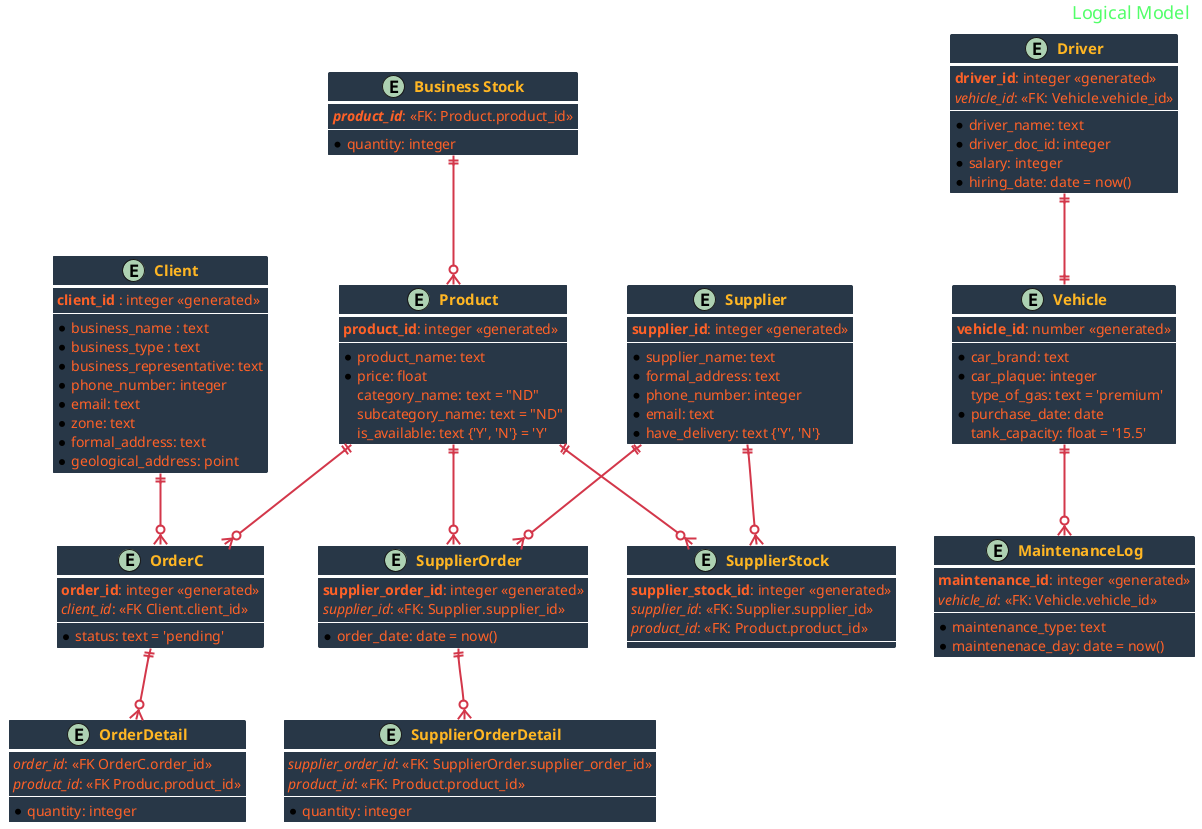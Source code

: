 @startuml Logical Database Model

skinparam BackgroundColor transparent

skinparam HeaderFontColor #52FF69
skinparam HeaderFontSize 18

skinparam ArrowFontSize 15
skinparam ArrowColor D3374A
skinparam ArrowThickness 2
skinparam ArrowFontColor #3FD0C4

skinparam ClassBorderColor white
skinparam ClassBorderThickness 3
skinparam ClassAttributeFontSize 14
skinparam ClassAttributeFontColor FF6127
skinparam ClassBackgroundColor #283747
skinparam ClassFontSize 15
skinparam ClassFontStyle Bold
skinparam ClassFontColor #FFB623


header Logical Model

entity "Client" as Client {
  **client_id** : integer <<generated>>
  --
  *business_name : text
  *business_type : text
  *business_representative: text
  *phone_number: integer
  *email: text
  *zone: text
  *formal_address: text
  *geological_address: point
}

entity "Vehicle" as Vehicle {
    **vehicle_id**: number <<generated>>
    --
    *car_brand: text
    *car_plaque: integer
    type_of_gas: text = 'premium'
    *purchase_date: date
    tank_capacity: float = '15.5' 
}

entity "MaintenanceLog" as MaintenanceLog {
    **maintenance_id**: integer <<generated>>
     //vehicle_id//: <<FK: Vehicle.vehicle_id>> 
    --
    *maintenance_type: text
    *maintenenace_day: date = now()
}

entity "Driver" as Driver {
    **driver_id**: integer <<generated>>
    //vehicle_id//: <<FK: Vehicle.vehicle_id>>
    --
    *driver_name: text
    *driver_doc_id: integer
    *salary: integer
    *hiring_date: date = now()
}

entity "OrderC" as OrderC{
    **order_id**: integer <<generated>>
    //client_id//: <<FK Client.client_id>>
    --
    *status: text = 'pending'
}

entity "OrderDetail" as OrderDetail {
    //order_id//: <<FK OrderC.order_id>>
    //product_id//: <<FK Produc.product_id>>
    --
    *quantity: integer
}

entity "Business Stock" as BusinessStock {
    **//product_id//**: <<FK: Product.product_id>>
    --
    *quantity: integer
}

entity "Supplier" as Supplier {
    **supplier_id**: integer <<generated>>
    --
    *supplier_name: text
    *formal_address: text
    *phone_number: integer
    *email: text
    *have_delivery: text {'Y', 'N'}
}

entity "Product" as Product {
    **product_id**: integer <<generated>>
    --
    *product_name: text
    *price: float
    category_name: text = "ND"
    subcategory_name: text = "ND"
    is_available: text {'Y', 'N'} = 'Y'
}

entity "SupplierStock" as SupplierStock {
    **supplier_stock_id**: integer <<generated>>
    //supplier_id//: <<FK: Supplier.supplier_id>>
    //product_id//: <<FK: Product.product_id>>
    --
}

entity "SupplierOrder" as SupplierOrder {
    **supplier_order_id**: integer <<generated>>
    //supplier_id//: <<FK: Supplier.supplier_id>>
    --
   *order_date: date = now()
}

entity "SupplierOrderDetail" as SupplierOrderDetail {
    //supplier_order_id//: <<FK: SupplierOrder.supplier_order_id>>
    //product_id//: <<FK: Product.product_id>>
    --
    *quantity: integer
}

Driver ||--|| Vehicle
Vehicle ||--o{ MaintenanceLog
Client ||--o{ OrderC
Product ||--o{ OrderC
OrderC ||--o{ OrderDetail
Supplier ||--o{ SupplierOrder
Supplier ||--o{ SupplierStock
Product ||--o{ SupplierStock
Product ||--o{ SupplierOrder
BusinessStock ||--o{ Product
SupplierOrder ||--o{  SupplierOrderDetail

@enduml
